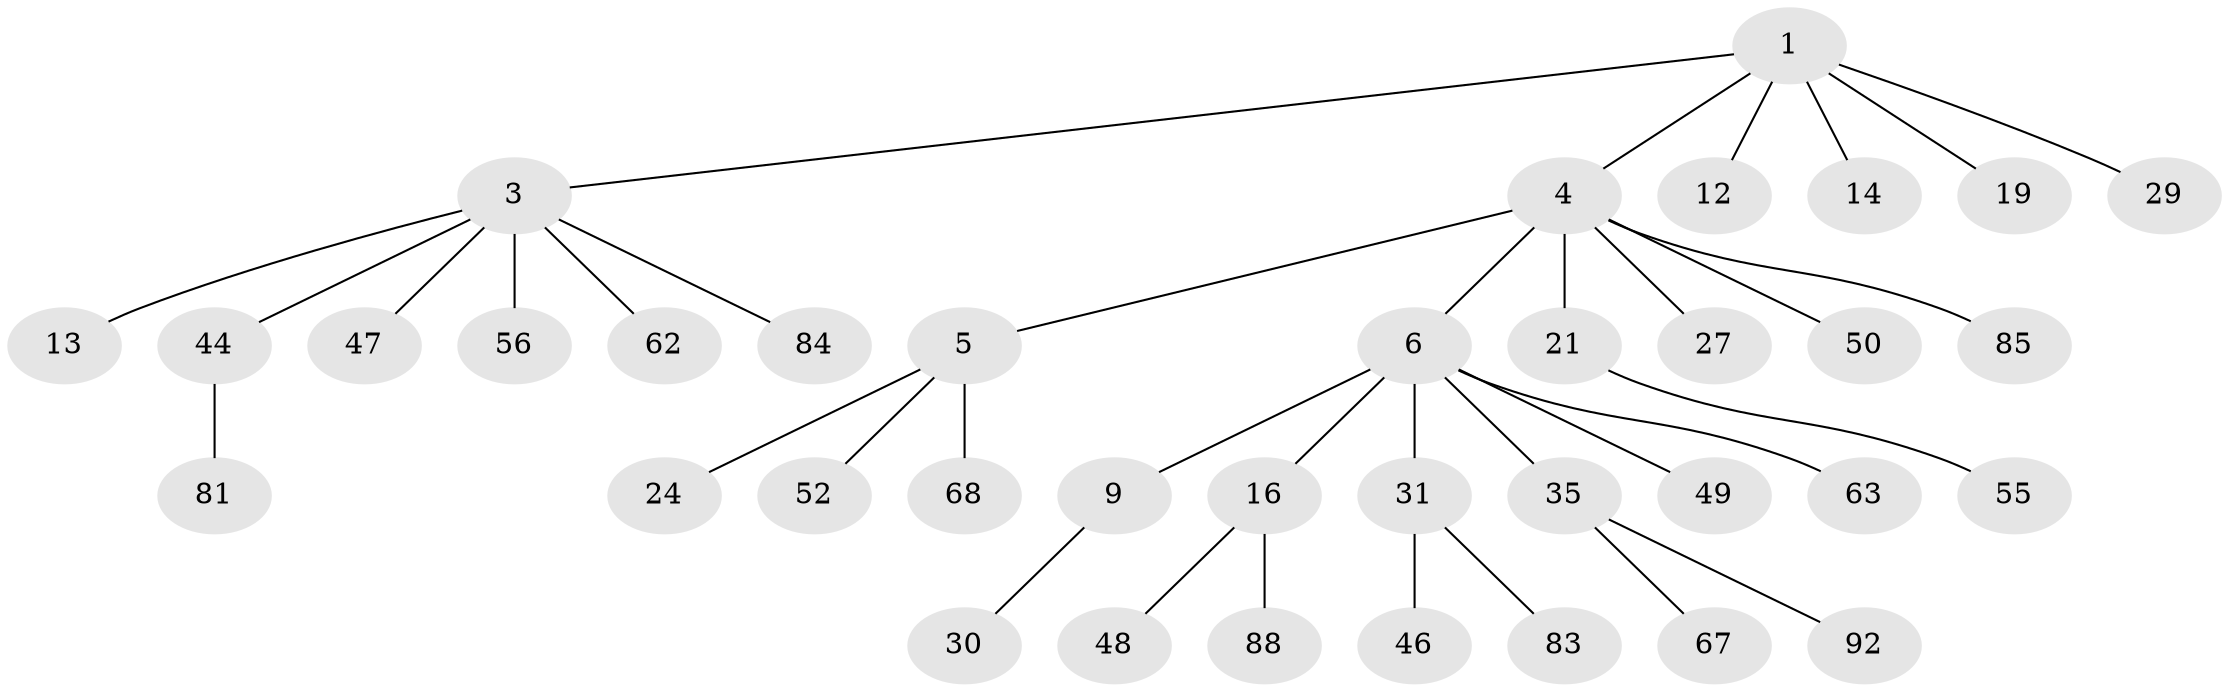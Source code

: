 // original degree distribution, {2: 0.3118279569892473, 6: 0.021505376344086023, 5: 0.043010752688172046, 4: 0.043010752688172046, 3: 0.12903225806451613, 1: 0.45161290322580644}
// Generated by graph-tools (version 1.1) at 2025/19/03/04/25 18:19:14]
// undirected, 37 vertices, 36 edges
graph export_dot {
graph [start="1"]
  node [color=gray90,style=filled];
  1 [super="+2"];
  3 [super="+11+39+23+10"];
  4 [super="+15+36"];
  5 [super="+8+58"];
  6 [super="+7"];
  9 [super="+18"];
  12;
  13 [super="+20+22+28"];
  14;
  16 [super="+40"];
  19 [super="+59+25"];
  21 [super="+41"];
  24 [super="+78"];
  27;
  29;
  30 [super="+37"];
  31 [super="+32"];
  35 [super="+89+60"];
  44 [super="+45+73"];
  46 [super="+65"];
  47 [super="+64"];
  48 [super="+69"];
  49;
  50 [super="+54"];
  52 [super="+53"];
  55;
  56;
  62;
  63;
  67;
  68;
  81;
  83 [super="+87"];
  84;
  85;
  88;
  92;
  1 -- 14;
  1 -- 3;
  1 -- 4;
  1 -- 19;
  1 -- 12;
  1 -- 29;
  3 -- 84;
  3 -- 44;
  3 -- 13;
  3 -- 62;
  3 -- 47;
  3 -- 56;
  4 -- 5;
  4 -- 6;
  4 -- 50;
  4 -- 85;
  4 -- 21;
  4 -- 27;
  5 -- 24;
  5 -- 52;
  5 -- 68;
  6 -- 9;
  6 -- 35;
  6 -- 49;
  6 -- 63;
  6 -- 16;
  6 -- 31;
  9 -- 30;
  16 -- 48;
  16 -- 88;
  21 -- 55;
  31 -- 83;
  31 -- 46;
  35 -- 67;
  35 -- 92;
  44 -- 81;
}
